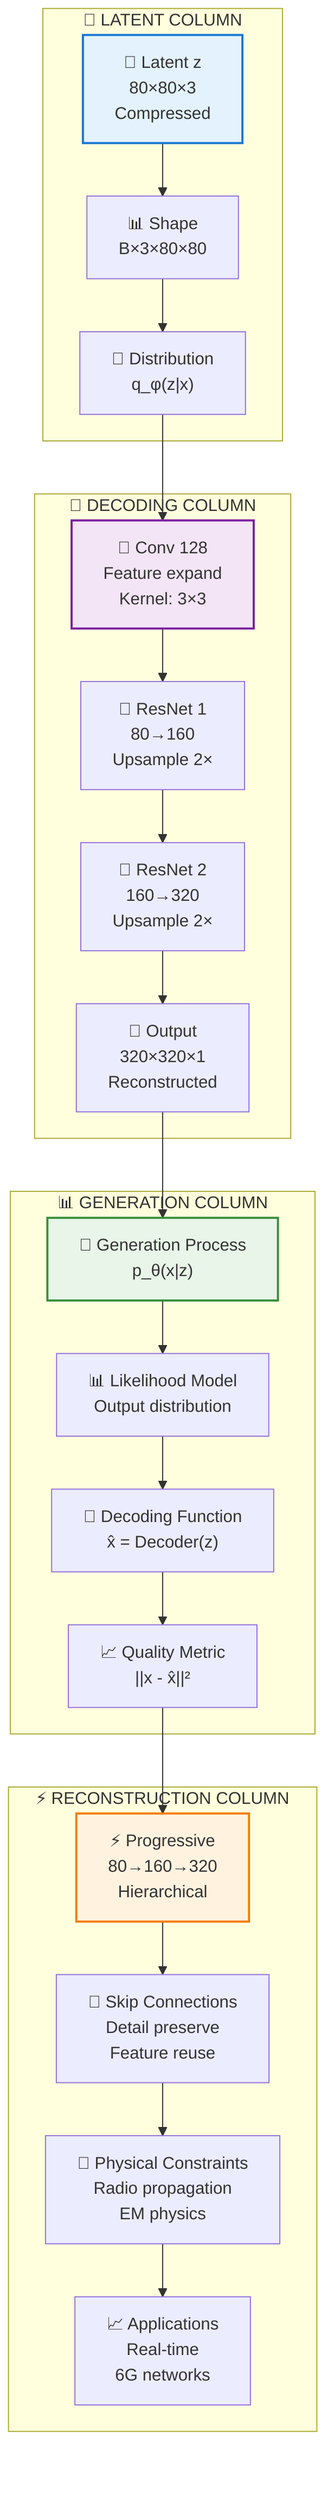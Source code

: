%% Vertical Multi-Column VAE Decoder Architecture - 16:9 Layout
graph TB
    subgraph "🎯 LATENT COLUMN"
        A1["🎯 Latent z<br/>80×80×3<br/>Compressed"]
        A2["📊 Shape<br/>B×3×80×80"]
        A3["🔧 Distribution<br/>q_φ(z|x)"]
        
        A1 --> A2
        A2 --> A3
    end
    
    subgraph "🔄 DECODING COLUMN"
        B1["🔧 Conv 128<br/>Feature expand<br/>Kernel: 3×3"]
        B2["📐 ResNet 1<br/>80→160<br/>Upsample 2×"]
        B3["📐 ResNet 2<br/>160→320<br/>Upsample 2×"]
        B4["📡 Output<br/>320×320×1<br/>Reconstructed"]
        
        B1 --> B2
        B2 --> B3
        B3 --> B4
    end
    
    subgraph "📊 GENERATION COLUMN"
        C1["🔄 Generation Process<br/>p_θ(x|z)"]
        C2["📊 Likelihood Model<br/>Output distribution"]
        C3["🎯 Decoding Function<br/>x̂ = Decoder(z)"]
        C4["📈 Quality Metric<br/>||x - x̂||²"]
        
        C1 --> C2
        C2 --> C3
        C3 --> C4
    end
    
    subgraph "⚡ RECONSTRUCTION COLUMN"
        D1["⚡ Progressive<br/>80→160→320<br/>Hierarchical"]
        D2["🔗 Skip Connections<br/>Detail preserve<br/>Feature reuse"]
        D3["🎯 Physical Constraints<br/>Radio propagation<br/>EM physics"]
        D4["📈 Applications<br/>Real-time<br/>6G networks"]
        
        D1 --> D2
        D2 --> D3
        D3 --> D4
    end
    
    %% Column connections
    A3 --> B1
    B4 --> C1
    C4 --> D1
    
    %% Style columns with different colors
    style A1 fill:#E3F2FD,stroke:#1976D2,stroke-width:2px
    style B1 fill:#F3E5F5,stroke:#7B1FA2,stroke-width:2px
    style C1 fill:#E8F5E8,stroke:#388E3C,stroke-width:2px
    style D1 fill:#FFF3E0,stroke:#F57C00,stroke-width:2px